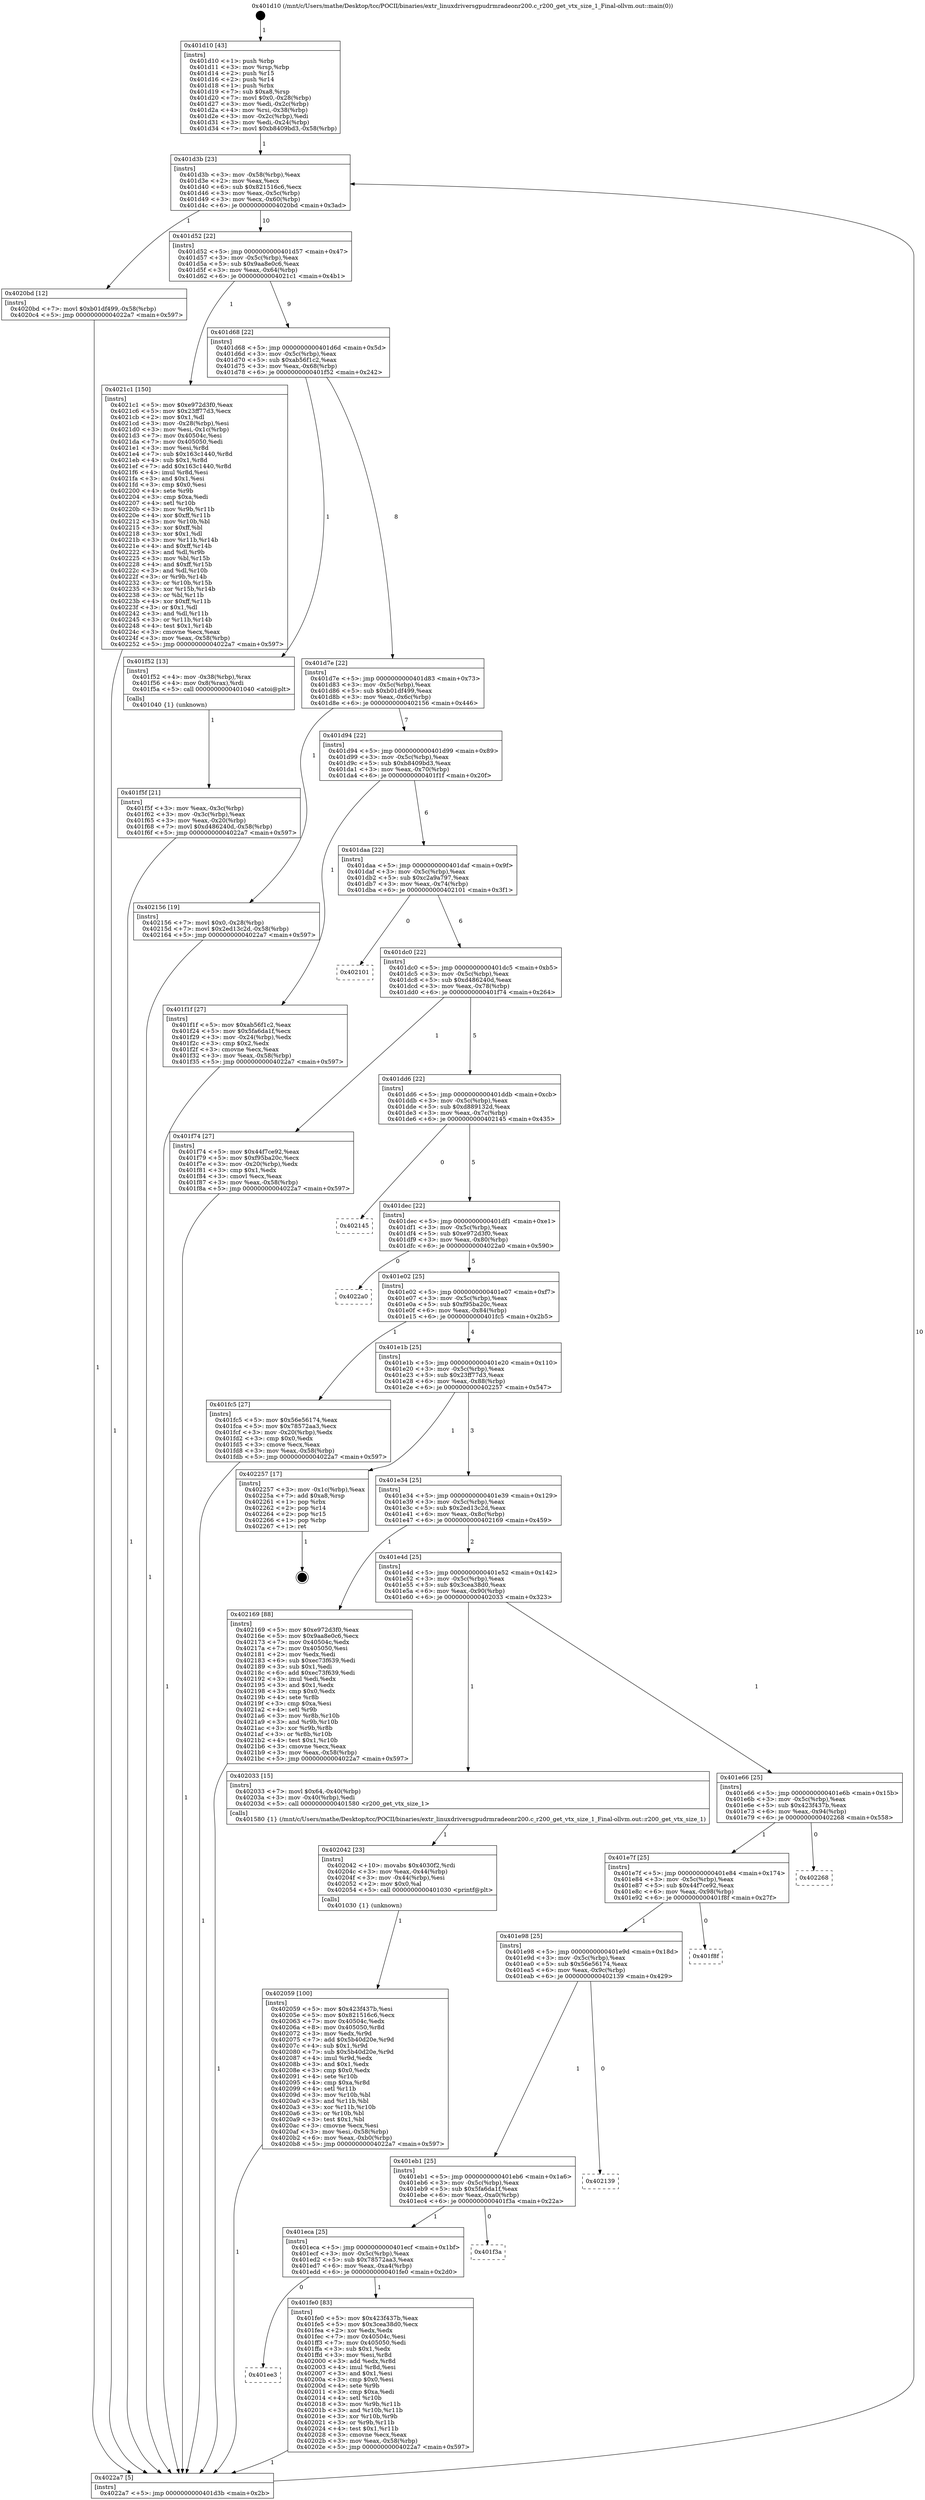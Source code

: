 digraph "0x401d10" {
  label = "0x401d10 (/mnt/c/Users/mathe/Desktop/tcc/POCII/binaries/extr_linuxdriversgpudrmradeonr200.c_r200_get_vtx_size_1_Final-ollvm.out::main(0))"
  labelloc = "t"
  node[shape=record]

  Entry [label="",width=0.3,height=0.3,shape=circle,fillcolor=black,style=filled]
  "0x401d3b" [label="{
     0x401d3b [23]\l
     | [instrs]\l
     &nbsp;&nbsp;0x401d3b \<+3\>: mov -0x58(%rbp),%eax\l
     &nbsp;&nbsp;0x401d3e \<+2\>: mov %eax,%ecx\l
     &nbsp;&nbsp;0x401d40 \<+6\>: sub $0x821516c6,%ecx\l
     &nbsp;&nbsp;0x401d46 \<+3\>: mov %eax,-0x5c(%rbp)\l
     &nbsp;&nbsp;0x401d49 \<+3\>: mov %ecx,-0x60(%rbp)\l
     &nbsp;&nbsp;0x401d4c \<+6\>: je 00000000004020bd \<main+0x3ad\>\l
  }"]
  "0x4020bd" [label="{
     0x4020bd [12]\l
     | [instrs]\l
     &nbsp;&nbsp;0x4020bd \<+7\>: movl $0xb01df499,-0x58(%rbp)\l
     &nbsp;&nbsp;0x4020c4 \<+5\>: jmp 00000000004022a7 \<main+0x597\>\l
  }"]
  "0x401d52" [label="{
     0x401d52 [22]\l
     | [instrs]\l
     &nbsp;&nbsp;0x401d52 \<+5\>: jmp 0000000000401d57 \<main+0x47\>\l
     &nbsp;&nbsp;0x401d57 \<+3\>: mov -0x5c(%rbp),%eax\l
     &nbsp;&nbsp;0x401d5a \<+5\>: sub $0x9aa8e0c6,%eax\l
     &nbsp;&nbsp;0x401d5f \<+3\>: mov %eax,-0x64(%rbp)\l
     &nbsp;&nbsp;0x401d62 \<+6\>: je 00000000004021c1 \<main+0x4b1\>\l
  }"]
  Exit [label="",width=0.3,height=0.3,shape=circle,fillcolor=black,style=filled,peripheries=2]
  "0x4021c1" [label="{
     0x4021c1 [150]\l
     | [instrs]\l
     &nbsp;&nbsp;0x4021c1 \<+5\>: mov $0xe972d3f0,%eax\l
     &nbsp;&nbsp;0x4021c6 \<+5\>: mov $0x23ff77d3,%ecx\l
     &nbsp;&nbsp;0x4021cb \<+2\>: mov $0x1,%dl\l
     &nbsp;&nbsp;0x4021cd \<+3\>: mov -0x28(%rbp),%esi\l
     &nbsp;&nbsp;0x4021d0 \<+3\>: mov %esi,-0x1c(%rbp)\l
     &nbsp;&nbsp;0x4021d3 \<+7\>: mov 0x40504c,%esi\l
     &nbsp;&nbsp;0x4021da \<+7\>: mov 0x405050,%edi\l
     &nbsp;&nbsp;0x4021e1 \<+3\>: mov %esi,%r8d\l
     &nbsp;&nbsp;0x4021e4 \<+7\>: sub $0x163c1440,%r8d\l
     &nbsp;&nbsp;0x4021eb \<+4\>: sub $0x1,%r8d\l
     &nbsp;&nbsp;0x4021ef \<+7\>: add $0x163c1440,%r8d\l
     &nbsp;&nbsp;0x4021f6 \<+4\>: imul %r8d,%esi\l
     &nbsp;&nbsp;0x4021fa \<+3\>: and $0x1,%esi\l
     &nbsp;&nbsp;0x4021fd \<+3\>: cmp $0x0,%esi\l
     &nbsp;&nbsp;0x402200 \<+4\>: sete %r9b\l
     &nbsp;&nbsp;0x402204 \<+3\>: cmp $0xa,%edi\l
     &nbsp;&nbsp;0x402207 \<+4\>: setl %r10b\l
     &nbsp;&nbsp;0x40220b \<+3\>: mov %r9b,%r11b\l
     &nbsp;&nbsp;0x40220e \<+4\>: xor $0xff,%r11b\l
     &nbsp;&nbsp;0x402212 \<+3\>: mov %r10b,%bl\l
     &nbsp;&nbsp;0x402215 \<+3\>: xor $0xff,%bl\l
     &nbsp;&nbsp;0x402218 \<+3\>: xor $0x1,%dl\l
     &nbsp;&nbsp;0x40221b \<+3\>: mov %r11b,%r14b\l
     &nbsp;&nbsp;0x40221e \<+4\>: and $0xff,%r14b\l
     &nbsp;&nbsp;0x402222 \<+3\>: and %dl,%r9b\l
     &nbsp;&nbsp;0x402225 \<+3\>: mov %bl,%r15b\l
     &nbsp;&nbsp;0x402228 \<+4\>: and $0xff,%r15b\l
     &nbsp;&nbsp;0x40222c \<+3\>: and %dl,%r10b\l
     &nbsp;&nbsp;0x40222f \<+3\>: or %r9b,%r14b\l
     &nbsp;&nbsp;0x402232 \<+3\>: or %r10b,%r15b\l
     &nbsp;&nbsp;0x402235 \<+3\>: xor %r15b,%r14b\l
     &nbsp;&nbsp;0x402238 \<+3\>: or %bl,%r11b\l
     &nbsp;&nbsp;0x40223b \<+4\>: xor $0xff,%r11b\l
     &nbsp;&nbsp;0x40223f \<+3\>: or $0x1,%dl\l
     &nbsp;&nbsp;0x402242 \<+3\>: and %dl,%r11b\l
     &nbsp;&nbsp;0x402245 \<+3\>: or %r11b,%r14b\l
     &nbsp;&nbsp;0x402248 \<+4\>: test $0x1,%r14b\l
     &nbsp;&nbsp;0x40224c \<+3\>: cmovne %ecx,%eax\l
     &nbsp;&nbsp;0x40224f \<+3\>: mov %eax,-0x58(%rbp)\l
     &nbsp;&nbsp;0x402252 \<+5\>: jmp 00000000004022a7 \<main+0x597\>\l
  }"]
  "0x401d68" [label="{
     0x401d68 [22]\l
     | [instrs]\l
     &nbsp;&nbsp;0x401d68 \<+5\>: jmp 0000000000401d6d \<main+0x5d\>\l
     &nbsp;&nbsp;0x401d6d \<+3\>: mov -0x5c(%rbp),%eax\l
     &nbsp;&nbsp;0x401d70 \<+5\>: sub $0xab56f1c2,%eax\l
     &nbsp;&nbsp;0x401d75 \<+3\>: mov %eax,-0x68(%rbp)\l
     &nbsp;&nbsp;0x401d78 \<+6\>: je 0000000000401f52 \<main+0x242\>\l
  }"]
  "0x402059" [label="{
     0x402059 [100]\l
     | [instrs]\l
     &nbsp;&nbsp;0x402059 \<+5\>: mov $0x423f437b,%esi\l
     &nbsp;&nbsp;0x40205e \<+5\>: mov $0x821516c6,%ecx\l
     &nbsp;&nbsp;0x402063 \<+7\>: mov 0x40504c,%edx\l
     &nbsp;&nbsp;0x40206a \<+8\>: mov 0x405050,%r8d\l
     &nbsp;&nbsp;0x402072 \<+3\>: mov %edx,%r9d\l
     &nbsp;&nbsp;0x402075 \<+7\>: add $0x5b40d20e,%r9d\l
     &nbsp;&nbsp;0x40207c \<+4\>: sub $0x1,%r9d\l
     &nbsp;&nbsp;0x402080 \<+7\>: sub $0x5b40d20e,%r9d\l
     &nbsp;&nbsp;0x402087 \<+4\>: imul %r9d,%edx\l
     &nbsp;&nbsp;0x40208b \<+3\>: and $0x1,%edx\l
     &nbsp;&nbsp;0x40208e \<+3\>: cmp $0x0,%edx\l
     &nbsp;&nbsp;0x402091 \<+4\>: sete %r10b\l
     &nbsp;&nbsp;0x402095 \<+4\>: cmp $0xa,%r8d\l
     &nbsp;&nbsp;0x402099 \<+4\>: setl %r11b\l
     &nbsp;&nbsp;0x40209d \<+3\>: mov %r10b,%bl\l
     &nbsp;&nbsp;0x4020a0 \<+3\>: and %r11b,%bl\l
     &nbsp;&nbsp;0x4020a3 \<+3\>: xor %r11b,%r10b\l
     &nbsp;&nbsp;0x4020a6 \<+3\>: or %r10b,%bl\l
     &nbsp;&nbsp;0x4020a9 \<+3\>: test $0x1,%bl\l
     &nbsp;&nbsp;0x4020ac \<+3\>: cmovne %ecx,%esi\l
     &nbsp;&nbsp;0x4020af \<+3\>: mov %esi,-0x58(%rbp)\l
     &nbsp;&nbsp;0x4020b2 \<+6\>: mov %eax,-0xb0(%rbp)\l
     &nbsp;&nbsp;0x4020b8 \<+5\>: jmp 00000000004022a7 \<main+0x597\>\l
  }"]
  "0x401f52" [label="{
     0x401f52 [13]\l
     | [instrs]\l
     &nbsp;&nbsp;0x401f52 \<+4\>: mov -0x38(%rbp),%rax\l
     &nbsp;&nbsp;0x401f56 \<+4\>: mov 0x8(%rax),%rdi\l
     &nbsp;&nbsp;0x401f5a \<+5\>: call 0000000000401040 \<atoi@plt\>\l
     | [calls]\l
     &nbsp;&nbsp;0x401040 \{1\} (unknown)\l
  }"]
  "0x401d7e" [label="{
     0x401d7e [22]\l
     | [instrs]\l
     &nbsp;&nbsp;0x401d7e \<+5\>: jmp 0000000000401d83 \<main+0x73\>\l
     &nbsp;&nbsp;0x401d83 \<+3\>: mov -0x5c(%rbp),%eax\l
     &nbsp;&nbsp;0x401d86 \<+5\>: sub $0xb01df499,%eax\l
     &nbsp;&nbsp;0x401d8b \<+3\>: mov %eax,-0x6c(%rbp)\l
     &nbsp;&nbsp;0x401d8e \<+6\>: je 0000000000402156 \<main+0x446\>\l
  }"]
  "0x402042" [label="{
     0x402042 [23]\l
     | [instrs]\l
     &nbsp;&nbsp;0x402042 \<+10\>: movabs $0x4030f2,%rdi\l
     &nbsp;&nbsp;0x40204c \<+3\>: mov %eax,-0x44(%rbp)\l
     &nbsp;&nbsp;0x40204f \<+3\>: mov -0x44(%rbp),%esi\l
     &nbsp;&nbsp;0x402052 \<+2\>: mov $0x0,%al\l
     &nbsp;&nbsp;0x402054 \<+5\>: call 0000000000401030 \<printf@plt\>\l
     | [calls]\l
     &nbsp;&nbsp;0x401030 \{1\} (unknown)\l
  }"]
  "0x402156" [label="{
     0x402156 [19]\l
     | [instrs]\l
     &nbsp;&nbsp;0x402156 \<+7\>: movl $0x0,-0x28(%rbp)\l
     &nbsp;&nbsp;0x40215d \<+7\>: movl $0x2ed13c2d,-0x58(%rbp)\l
     &nbsp;&nbsp;0x402164 \<+5\>: jmp 00000000004022a7 \<main+0x597\>\l
  }"]
  "0x401d94" [label="{
     0x401d94 [22]\l
     | [instrs]\l
     &nbsp;&nbsp;0x401d94 \<+5\>: jmp 0000000000401d99 \<main+0x89\>\l
     &nbsp;&nbsp;0x401d99 \<+3\>: mov -0x5c(%rbp),%eax\l
     &nbsp;&nbsp;0x401d9c \<+5\>: sub $0xb8409bd3,%eax\l
     &nbsp;&nbsp;0x401da1 \<+3\>: mov %eax,-0x70(%rbp)\l
     &nbsp;&nbsp;0x401da4 \<+6\>: je 0000000000401f1f \<main+0x20f\>\l
  }"]
  "0x401ee3" [label="{
     0x401ee3\l
  }", style=dashed]
  "0x401f1f" [label="{
     0x401f1f [27]\l
     | [instrs]\l
     &nbsp;&nbsp;0x401f1f \<+5\>: mov $0xab56f1c2,%eax\l
     &nbsp;&nbsp;0x401f24 \<+5\>: mov $0x5fa6da1f,%ecx\l
     &nbsp;&nbsp;0x401f29 \<+3\>: mov -0x24(%rbp),%edx\l
     &nbsp;&nbsp;0x401f2c \<+3\>: cmp $0x2,%edx\l
     &nbsp;&nbsp;0x401f2f \<+3\>: cmovne %ecx,%eax\l
     &nbsp;&nbsp;0x401f32 \<+3\>: mov %eax,-0x58(%rbp)\l
     &nbsp;&nbsp;0x401f35 \<+5\>: jmp 00000000004022a7 \<main+0x597\>\l
  }"]
  "0x401daa" [label="{
     0x401daa [22]\l
     | [instrs]\l
     &nbsp;&nbsp;0x401daa \<+5\>: jmp 0000000000401daf \<main+0x9f\>\l
     &nbsp;&nbsp;0x401daf \<+3\>: mov -0x5c(%rbp),%eax\l
     &nbsp;&nbsp;0x401db2 \<+5\>: sub $0xc2a9a797,%eax\l
     &nbsp;&nbsp;0x401db7 \<+3\>: mov %eax,-0x74(%rbp)\l
     &nbsp;&nbsp;0x401dba \<+6\>: je 0000000000402101 \<main+0x3f1\>\l
  }"]
  "0x4022a7" [label="{
     0x4022a7 [5]\l
     | [instrs]\l
     &nbsp;&nbsp;0x4022a7 \<+5\>: jmp 0000000000401d3b \<main+0x2b\>\l
  }"]
  "0x401d10" [label="{
     0x401d10 [43]\l
     | [instrs]\l
     &nbsp;&nbsp;0x401d10 \<+1\>: push %rbp\l
     &nbsp;&nbsp;0x401d11 \<+3\>: mov %rsp,%rbp\l
     &nbsp;&nbsp;0x401d14 \<+2\>: push %r15\l
     &nbsp;&nbsp;0x401d16 \<+2\>: push %r14\l
     &nbsp;&nbsp;0x401d18 \<+1\>: push %rbx\l
     &nbsp;&nbsp;0x401d19 \<+7\>: sub $0xa8,%rsp\l
     &nbsp;&nbsp;0x401d20 \<+7\>: movl $0x0,-0x28(%rbp)\l
     &nbsp;&nbsp;0x401d27 \<+3\>: mov %edi,-0x2c(%rbp)\l
     &nbsp;&nbsp;0x401d2a \<+4\>: mov %rsi,-0x38(%rbp)\l
     &nbsp;&nbsp;0x401d2e \<+3\>: mov -0x2c(%rbp),%edi\l
     &nbsp;&nbsp;0x401d31 \<+3\>: mov %edi,-0x24(%rbp)\l
     &nbsp;&nbsp;0x401d34 \<+7\>: movl $0xb8409bd3,-0x58(%rbp)\l
  }"]
  "0x401f5f" [label="{
     0x401f5f [21]\l
     | [instrs]\l
     &nbsp;&nbsp;0x401f5f \<+3\>: mov %eax,-0x3c(%rbp)\l
     &nbsp;&nbsp;0x401f62 \<+3\>: mov -0x3c(%rbp),%eax\l
     &nbsp;&nbsp;0x401f65 \<+3\>: mov %eax,-0x20(%rbp)\l
     &nbsp;&nbsp;0x401f68 \<+7\>: movl $0xd486240d,-0x58(%rbp)\l
     &nbsp;&nbsp;0x401f6f \<+5\>: jmp 00000000004022a7 \<main+0x597\>\l
  }"]
  "0x401fe0" [label="{
     0x401fe0 [83]\l
     | [instrs]\l
     &nbsp;&nbsp;0x401fe0 \<+5\>: mov $0x423f437b,%eax\l
     &nbsp;&nbsp;0x401fe5 \<+5\>: mov $0x3cea38d0,%ecx\l
     &nbsp;&nbsp;0x401fea \<+2\>: xor %edx,%edx\l
     &nbsp;&nbsp;0x401fec \<+7\>: mov 0x40504c,%esi\l
     &nbsp;&nbsp;0x401ff3 \<+7\>: mov 0x405050,%edi\l
     &nbsp;&nbsp;0x401ffa \<+3\>: sub $0x1,%edx\l
     &nbsp;&nbsp;0x401ffd \<+3\>: mov %esi,%r8d\l
     &nbsp;&nbsp;0x402000 \<+3\>: add %edx,%r8d\l
     &nbsp;&nbsp;0x402003 \<+4\>: imul %r8d,%esi\l
     &nbsp;&nbsp;0x402007 \<+3\>: and $0x1,%esi\l
     &nbsp;&nbsp;0x40200a \<+3\>: cmp $0x0,%esi\l
     &nbsp;&nbsp;0x40200d \<+4\>: sete %r9b\l
     &nbsp;&nbsp;0x402011 \<+3\>: cmp $0xa,%edi\l
     &nbsp;&nbsp;0x402014 \<+4\>: setl %r10b\l
     &nbsp;&nbsp;0x402018 \<+3\>: mov %r9b,%r11b\l
     &nbsp;&nbsp;0x40201b \<+3\>: and %r10b,%r11b\l
     &nbsp;&nbsp;0x40201e \<+3\>: xor %r10b,%r9b\l
     &nbsp;&nbsp;0x402021 \<+3\>: or %r9b,%r11b\l
     &nbsp;&nbsp;0x402024 \<+4\>: test $0x1,%r11b\l
     &nbsp;&nbsp;0x402028 \<+3\>: cmovne %ecx,%eax\l
     &nbsp;&nbsp;0x40202b \<+3\>: mov %eax,-0x58(%rbp)\l
     &nbsp;&nbsp;0x40202e \<+5\>: jmp 00000000004022a7 \<main+0x597\>\l
  }"]
  "0x402101" [label="{
     0x402101\l
  }", style=dashed]
  "0x401dc0" [label="{
     0x401dc0 [22]\l
     | [instrs]\l
     &nbsp;&nbsp;0x401dc0 \<+5\>: jmp 0000000000401dc5 \<main+0xb5\>\l
     &nbsp;&nbsp;0x401dc5 \<+3\>: mov -0x5c(%rbp),%eax\l
     &nbsp;&nbsp;0x401dc8 \<+5\>: sub $0xd486240d,%eax\l
     &nbsp;&nbsp;0x401dcd \<+3\>: mov %eax,-0x78(%rbp)\l
     &nbsp;&nbsp;0x401dd0 \<+6\>: je 0000000000401f74 \<main+0x264\>\l
  }"]
  "0x401eca" [label="{
     0x401eca [25]\l
     | [instrs]\l
     &nbsp;&nbsp;0x401eca \<+5\>: jmp 0000000000401ecf \<main+0x1bf\>\l
     &nbsp;&nbsp;0x401ecf \<+3\>: mov -0x5c(%rbp),%eax\l
     &nbsp;&nbsp;0x401ed2 \<+5\>: sub $0x78572aa3,%eax\l
     &nbsp;&nbsp;0x401ed7 \<+6\>: mov %eax,-0xa4(%rbp)\l
     &nbsp;&nbsp;0x401edd \<+6\>: je 0000000000401fe0 \<main+0x2d0\>\l
  }"]
  "0x401f74" [label="{
     0x401f74 [27]\l
     | [instrs]\l
     &nbsp;&nbsp;0x401f74 \<+5\>: mov $0x44f7ce92,%eax\l
     &nbsp;&nbsp;0x401f79 \<+5\>: mov $0xf95ba20c,%ecx\l
     &nbsp;&nbsp;0x401f7e \<+3\>: mov -0x20(%rbp),%edx\l
     &nbsp;&nbsp;0x401f81 \<+3\>: cmp $0x1,%edx\l
     &nbsp;&nbsp;0x401f84 \<+3\>: cmovl %ecx,%eax\l
     &nbsp;&nbsp;0x401f87 \<+3\>: mov %eax,-0x58(%rbp)\l
     &nbsp;&nbsp;0x401f8a \<+5\>: jmp 00000000004022a7 \<main+0x597\>\l
  }"]
  "0x401dd6" [label="{
     0x401dd6 [22]\l
     | [instrs]\l
     &nbsp;&nbsp;0x401dd6 \<+5\>: jmp 0000000000401ddb \<main+0xcb\>\l
     &nbsp;&nbsp;0x401ddb \<+3\>: mov -0x5c(%rbp),%eax\l
     &nbsp;&nbsp;0x401dde \<+5\>: sub $0xd889132d,%eax\l
     &nbsp;&nbsp;0x401de3 \<+3\>: mov %eax,-0x7c(%rbp)\l
     &nbsp;&nbsp;0x401de6 \<+6\>: je 0000000000402145 \<main+0x435\>\l
  }"]
  "0x401f3a" [label="{
     0x401f3a\l
  }", style=dashed]
  "0x402145" [label="{
     0x402145\l
  }", style=dashed]
  "0x401dec" [label="{
     0x401dec [22]\l
     | [instrs]\l
     &nbsp;&nbsp;0x401dec \<+5\>: jmp 0000000000401df1 \<main+0xe1\>\l
     &nbsp;&nbsp;0x401df1 \<+3\>: mov -0x5c(%rbp),%eax\l
     &nbsp;&nbsp;0x401df4 \<+5\>: sub $0xe972d3f0,%eax\l
     &nbsp;&nbsp;0x401df9 \<+3\>: mov %eax,-0x80(%rbp)\l
     &nbsp;&nbsp;0x401dfc \<+6\>: je 00000000004022a0 \<main+0x590\>\l
  }"]
  "0x401eb1" [label="{
     0x401eb1 [25]\l
     | [instrs]\l
     &nbsp;&nbsp;0x401eb1 \<+5\>: jmp 0000000000401eb6 \<main+0x1a6\>\l
     &nbsp;&nbsp;0x401eb6 \<+3\>: mov -0x5c(%rbp),%eax\l
     &nbsp;&nbsp;0x401eb9 \<+5\>: sub $0x5fa6da1f,%eax\l
     &nbsp;&nbsp;0x401ebe \<+6\>: mov %eax,-0xa0(%rbp)\l
     &nbsp;&nbsp;0x401ec4 \<+6\>: je 0000000000401f3a \<main+0x22a\>\l
  }"]
  "0x4022a0" [label="{
     0x4022a0\l
  }", style=dashed]
  "0x401e02" [label="{
     0x401e02 [25]\l
     | [instrs]\l
     &nbsp;&nbsp;0x401e02 \<+5\>: jmp 0000000000401e07 \<main+0xf7\>\l
     &nbsp;&nbsp;0x401e07 \<+3\>: mov -0x5c(%rbp),%eax\l
     &nbsp;&nbsp;0x401e0a \<+5\>: sub $0xf95ba20c,%eax\l
     &nbsp;&nbsp;0x401e0f \<+6\>: mov %eax,-0x84(%rbp)\l
     &nbsp;&nbsp;0x401e15 \<+6\>: je 0000000000401fc5 \<main+0x2b5\>\l
  }"]
  "0x402139" [label="{
     0x402139\l
  }", style=dashed]
  "0x401fc5" [label="{
     0x401fc5 [27]\l
     | [instrs]\l
     &nbsp;&nbsp;0x401fc5 \<+5\>: mov $0x56e56174,%eax\l
     &nbsp;&nbsp;0x401fca \<+5\>: mov $0x78572aa3,%ecx\l
     &nbsp;&nbsp;0x401fcf \<+3\>: mov -0x20(%rbp),%edx\l
     &nbsp;&nbsp;0x401fd2 \<+3\>: cmp $0x0,%edx\l
     &nbsp;&nbsp;0x401fd5 \<+3\>: cmove %ecx,%eax\l
     &nbsp;&nbsp;0x401fd8 \<+3\>: mov %eax,-0x58(%rbp)\l
     &nbsp;&nbsp;0x401fdb \<+5\>: jmp 00000000004022a7 \<main+0x597\>\l
  }"]
  "0x401e1b" [label="{
     0x401e1b [25]\l
     | [instrs]\l
     &nbsp;&nbsp;0x401e1b \<+5\>: jmp 0000000000401e20 \<main+0x110\>\l
     &nbsp;&nbsp;0x401e20 \<+3\>: mov -0x5c(%rbp),%eax\l
     &nbsp;&nbsp;0x401e23 \<+5\>: sub $0x23ff77d3,%eax\l
     &nbsp;&nbsp;0x401e28 \<+6\>: mov %eax,-0x88(%rbp)\l
     &nbsp;&nbsp;0x401e2e \<+6\>: je 0000000000402257 \<main+0x547\>\l
  }"]
  "0x401e98" [label="{
     0x401e98 [25]\l
     | [instrs]\l
     &nbsp;&nbsp;0x401e98 \<+5\>: jmp 0000000000401e9d \<main+0x18d\>\l
     &nbsp;&nbsp;0x401e9d \<+3\>: mov -0x5c(%rbp),%eax\l
     &nbsp;&nbsp;0x401ea0 \<+5\>: sub $0x56e56174,%eax\l
     &nbsp;&nbsp;0x401ea5 \<+6\>: mov %eax,-0x9c(%rbp)\l
     &nbsp;&nbsp;0x401eab \<+6\>: je 0000000000402139 \<main+0x429\>\l
  }"]
  "0x402257" [label="{
     0x402257 [17]\l
     | [instrs]\l
     &nbsp;&nbsp;0x402257 \<+3\>: mov -0x1c(%rbp),%eax\l
     &nbsp;&nbsp;0x40225a \<+7\>: add $0xa8,%rsp\l
     &nbsp;&nbsp;0x402261 \<+1\>: pop %rbx\l
     &nbsp;&nbsp;0x402262 \<+2\>: pop %r14\l
     &nbsp;&nbsp;0x402264 \<+2\>: pop %r15\l
     &nbsp;&nbsp;0x402266 \<+1\>: pop %rbp\l
     &nbsp;&nbsp;0x402267 \<+1\>: ret\l
  }"]
  "0x401e34" [label="{
     0x401e34 [25]\l
     | [instrs]\l
     &nbsp;&nbsp;0x401e34 \<+5\>: jmp 0000000000401e39 \<main+0x129\>\l
     &nbsp;&nbsp;0x401e39 \<+3\>: mov -0x5c(%rbp),%eax\l
     &nbsp;&nbsp;0x401e3c \<+5\>: sub $0x2ed13c2d,%eax\l
     &nbsp;&nbsp;0x401e41 \<+6\>: mov %eax,-0x8c(%rbp)\l
     &nbsp;&nbsp;0x401e47 \<+6\>: je 0000000000402169 \<main+0x459\>\l
  }"]
  "0x401f8f" [label="{
     0x401f8f\l
  }", style=dashed]
  "0x402169" [label="{
     0x402169 [88]\l
     | [instrs]\l
     &nbsp;&nbsp;0x402169 \<+5\>: mov $0xe972d3f0,%eax\l
     &nbsp;&nbsp;0x40216e \<+5\>: mov $0x9aa8e0c6,%ecx\l
     &nbsp;&nbsp;0x402173 \<+7\>: mov 0x40504c,%edx\l
     &nbsp;&nbsp;0x40217a \<+7\>: mov 0x405050,%esi\l
     &nbsp;&nbsp;0x402181 \<+2\>: mov %edx,%edi\l
     &nbsp;&nbsp;0x402183 \<+6\>: sub $0xec73f639,%edi\l
     &nbsp;&nbsp;0x402189 \<+3\>: sub $0x1,%edi\l
     &nbsp;&nbsp;0x40218c \<+6\>: add $0xec73f639,%edi\l
     &nbsp;&nbsp;0x402192 \<+3\>: imul %edi,%edx\l
     &nbsp;&nbsp;0x402195 \<+3\>: and $0x1,%edx\l
     &nbsp;&nbsp;0x402198 \<+3\>: cmp $0x0,%edx\l
     &nbsp;&nbsp;0x40219b \<+4\>: sete %r8b\l
     &nbsp;&nbsp;0x40219f \<+3\>: cmp $0xa,%esi\l
     &nbsp;&nbsp;0x4021a2 \<+4\>: setl %r9b\l
     &nbsp;&nbsp;0x4021a6 \<+3\>: mov %r8b,%r10b\l
     &nbsp;&nbsp;0x4021a9 \<+3\>: and %r9b,%r10b\l
     &nbsp;&nbsp;0x4021ac \<+3\>: xor %r9b,%r8b\l
     &nbsp;&nbsp;0x4021af \<+3\>: or %r8b,%r10b\l
     &nbsp;&nbsp;0x4021b2 \<+4\>: test $0x1,%r10b\l
     &nbsp;&nbsp;0x4021b6 \<+3\>: cmovne %ecx,%eax\l
     &nbsp;&nbsp;0x4021b9 \<+3\>: mov %eax,-0x58(%rbp)\l
     &nbsp;&nbsp;0x4021bc \<+5\>: jmp 00000000004022a7 \<main+0x597\>\l
  }"]
  "0x401e4d" [label="{
     0x401e4d [25]\l
     | [instrs]\l
     &nbsp;&nbsp;0x401e4d \<+5\>: jmp 0000000000401e52 \<main+0x142\>\l
     &nbsp;&nbsp;0x401e52 \<+3\>: mov -0x5c(%rbp),%eax\l
     &nbsp;&nbsp;0x401e55 \<+5\>: sub $0x3cea38d0,%eax\l
     &nbsp;&nbsp;0x401e5a \<+6\>: mov %eax,-0x90(%rbp)\l
     &nbsp;&nbsp;0x401e60 \<+6\>: je 0000000000402033 \<main+0x323\>\l
  }"]
  "0x401e7f" [label="{
     0x401e7f [25]\l
     | [instrs]\l
     &nbsp;&nbsp;0x401e7f \<+5\>: jmp 0000000000401e84 \<main+0x174\>\l
     &nbsp;&nbsp;0x401e84 \<+3\>: mov -0x5c(%rbp),%eax\l
     &nbsp;&nbsp;0x401e87 \<+5\>: sub $0x44f7ce92,%eax\l
     &nbsp;&nbsp;0x401e8c \<+6\>: mov %eax,-0x98(%rbp)\l
     &nbsp;&nbsp;0x401e92 \<+6\>: je 0000000000401f8f \<main+0x27f\>\l
  }"]
  "0x402033" [label="{
     0x402033 [15]\l
     | [instrs]\l
     &nbsp;&nbsp;0x402033 \<+7\>: movl $0x64,-0x40(%rbp)\l
     &nbsp;&nbsp;0x40203a \<+3\>: mov -0x40(%rbp),%edi\l
     &nbsp;&nbsp;0x40203d \<+5\>: call 0000000000401580 \<r200_get_vtx_size_1\>\l
     | [calls]\l
     &nbsp;&nbsp;0x401580 \{1\} (/mnt/c/Users/mathe/Desktop/tcc/POCII/binaries/extr_linuxdriversgpudrmradeonr200.c_r200_get_vtx_size_1_Final-ollvm.out::r200_get_vtx_size_1)\l
  }"]
  "0x401e66" [label="{
     0x401e66 [25]\l
     | [instrs]\l
     &nbsp;&nbsp;0x401e66 \<+5\>: jmp 0000000000401e6b \<main+0x15b\>\l
     &nbsp;&nbsp;0x401e6b \<+3\>: mov -0x5c(%rbp),%eax\l
     &nbsp;&nbsp;0x401e6e \<+5\>: sub $0x423f437b,%eax\l
     &nbsp;&nbsp;0x401e73 \<+6\>: mov %eax,-0x94(%rbp)\l
     &nbsp;&nbsp;0x401e79 \<+6\>: je 0000000000402268 \<main+0x558\>\l
  }"]
  "0x402268" [label="{
     0x402268\l
  }", style=dashed]
  Entry -> "0x401d10" [label=" 1"]
  "0x401d3b" -> "0x4020bd" [label=" 1"]
  "0x401d3b" -> "0x401d52" [label=" 10"]
  "0x402257" -> Exit [label=" 1"]
  "0x401d52" -> "0x4021c1" [label=" 1"]
  "0x401d52" -> "0x401d68" [label=" 9"]
  "0x4021c1" -> "0x4022a7" [label=" 1"]
  "0x401d68" -> "0x401f52" [label=" 1"]
  "0x401d68" -> "0x401d7e" [label=" 8"]
  "0x402169" -> "0x4022a7" [label=" 1"]
  "0x401d7e" -> "0x402156" [label=" 1"]
  "0x401d7e" -> "0x401d94" [label=" 7"]
  "0x402156" -> "0x4022a7" [label=" 1"]
  "0x401d94" -> "0x401f1f" [label=" 1"]
  "0x401d94" -> "0x401daa" [label=" 6"]
  "0x401f1f" -> "0x4022a7" [label=" 1"]
  "0x401d10" -> "0x401d3b" [label=" 1"]
  "0x4022a7" -> "0x401d3b" [label=" 10"]
  "0x401f52" -> "0x401f5f" [label=" 1"]
  "0x401f5f" -> "0x4022a7" [label=" 1"]
  "0x4020bd" -> "0x4022a7" [label=" 1"]
  "0x401daa" -> "0x402101" [label=" 0"]
  "0x401daa" -> "0x401dc0" [label=" 6"]
  "0x402059" -> "0x4022a7" [label=" 1"]
  "0x401dc0" -> "0x401f74" [label=" 1"]
  "0x401dc0" -> "0x401dd6" [label=" 5"]
  "0x401f74" -> "0x4022a7" [label=" 1"]
  "0x402033" -> "0x402042" [label=" 1"]
  "0x401dd6" -> "0x402145" [label=" 0"]
  "0x401dd6" -> "0x401dec" [label=" 5"]
  "0x401fe0" -> "0x4022a7" [label=" 1"]
  "0x401dec" -> "0x4022a0" [label=" 0"]
  "0x401dec" -> "0x401e02" [label=" 5"]
  "0x401eca" -> "0x401fe0" [label=" 1"]
  "0x401e02" -> "0x401fc5" [label=" 1"]
  "0x401e02" -> "0x401e1b" [label=" 4"]
  "0x401fc5" -> "0x4022a7" [label=" 1"]
  "0x402042" -> "0x402059" [label=" 1"]
  "0x401e1b" -> "0x402257" [label=" 1"]
  "0x401e1b" -> "0x401e34" [label=" 3"]
  "0x401eb1" -> "0x401f3a" [label=" 0"]
  "0x401e34" -> "0x402169" [label=" 1"]
  "0x401e34" -> "0x401e4d" [label=" 2"]
  "0x401eca" -> "0x401ee3" [label=" 0"]
  "0x401e4d" -> "0x402033" [label=" 1"]
  "0x401e4d" -> "0x401e66" [label=" 1"]
  "0x401e98" -> "0x402139" [label=" 0"]
  "0x401e66" -> "0x402268" [label=" 0"]
  "0x401e66" -> "0x401e7f" [label=" 1"]
  "0x401e98" -> "0x401eb1" [label=" 1"]
  "0x401e7f" -> "0x401f8f" [label=" 0"]
  "0x401e7f" -> "0x401e98" [label=" 1"]
  "0x401eb1" -> "0x401eca" [label=" 1"]
}
